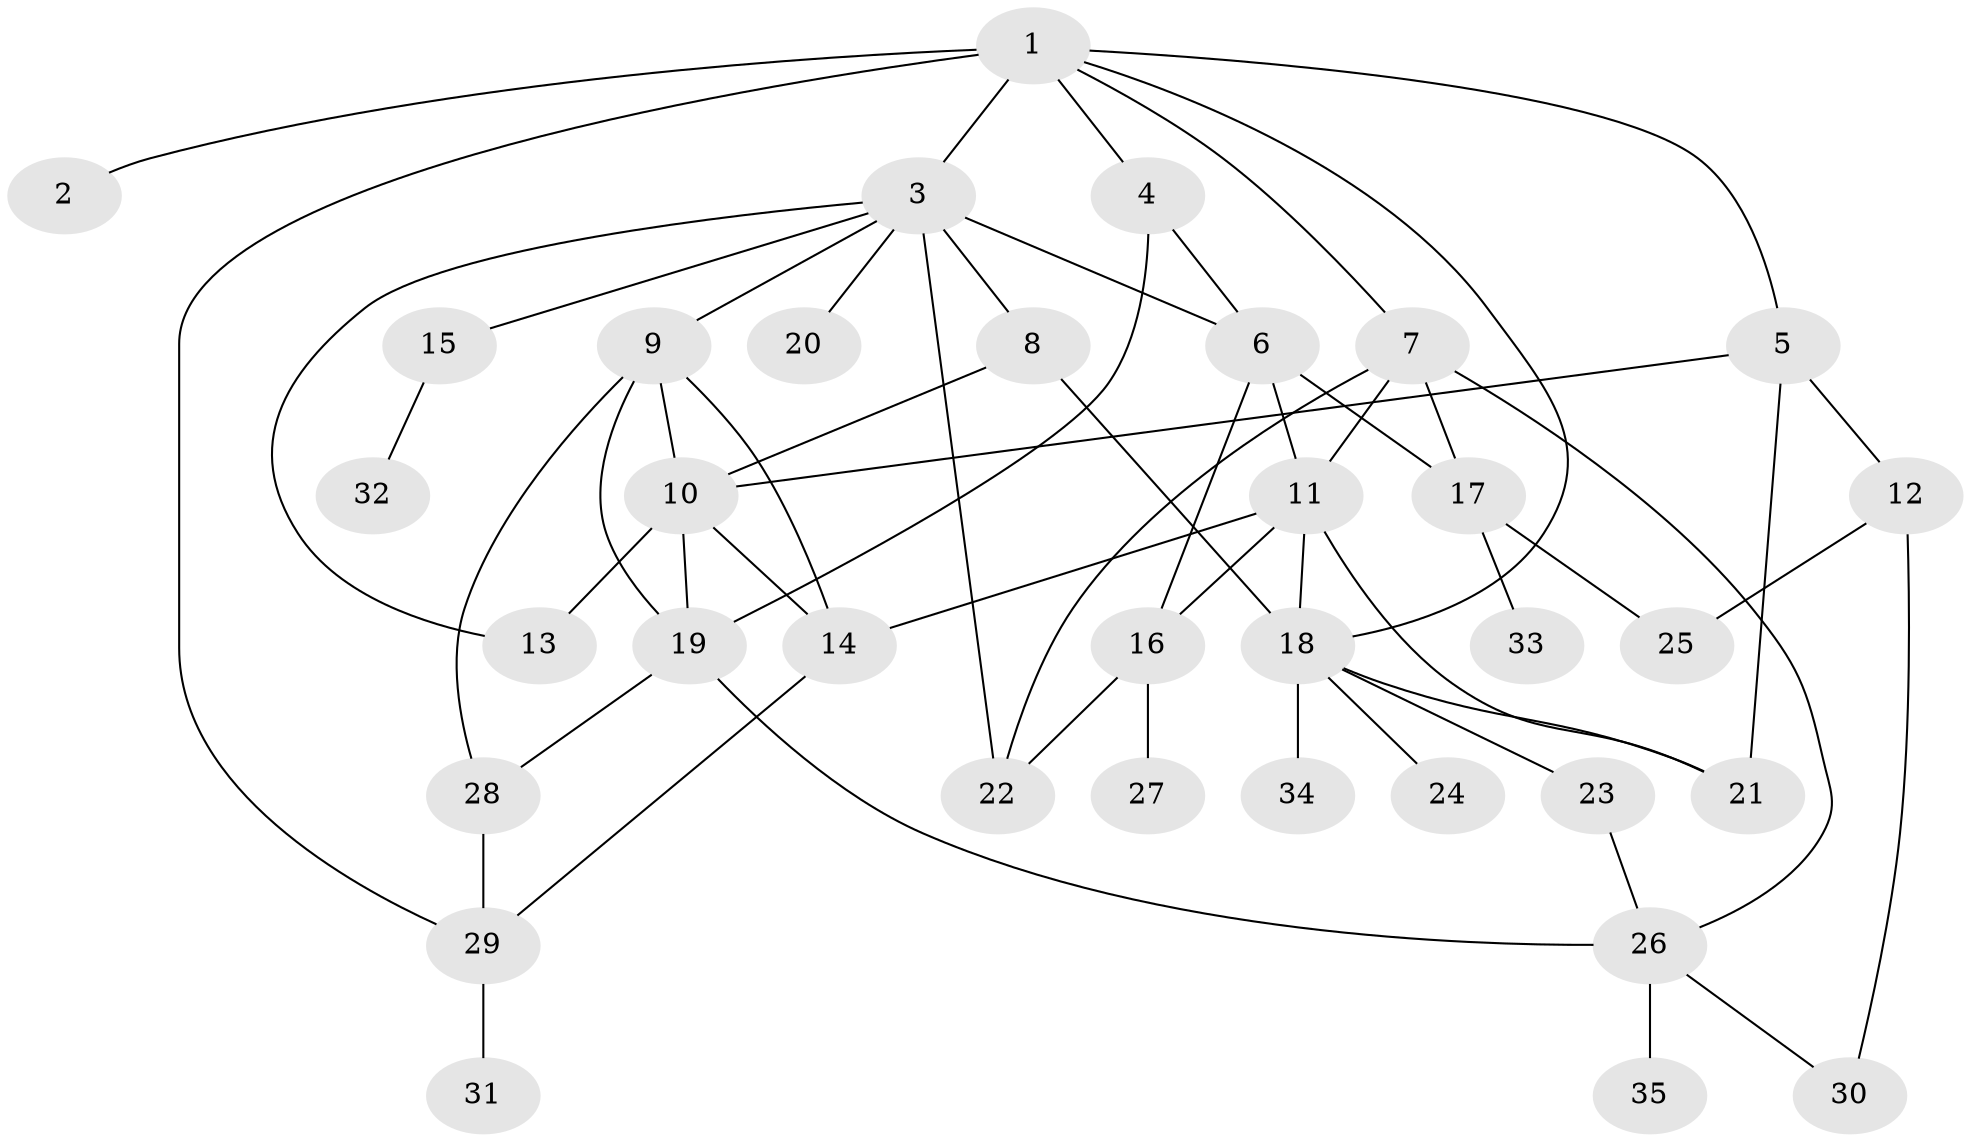 // original degree distribution, {8: 0.02857142857142857, 2: 0.3, 9: 0.014285714285714285, 4: 0.15714285714285714, 5: 0.02857142857142857, 6: 0.02857142857142857, 3: 0.17142857142857143, 1: 0.2571428571428571, 7: 0.014285714285714285}
// Generated by graph-tools (version 1.1) at 2025/34/03/09/25 02:34:23]
// undirected, 35 vertices, 58 edges
graph export_dot {
graph [start="1"]
  node [color=gray90,style=filled];
  1;
  2;
  3;
  4;
  5;
  6;
  7;
  8;
  9;
  10;
  11;
  12;
  13;
  14;
  15;
  16;
  17;
  18;
  19;
  20;
  21;
  22;
  23;
  24;
  25;
  26;
  27;
  28;
  29;
  30;
  31;
  32;
  33;
  34;
  35;
  1 -- 2 [weight=1.0];
  1 -- 3 [weight=2.0];
  1 -- 4 [weight=1.0];
  1 -- 5 [weight=1.0];
  1 -- 7 [weight=1.0];
  1 -- 18 [weight=1.0];
  1 -- 29 [weight=1.0];
  3 -- 6 [weight=1.0];
  3 -- 8 [weight=1.0];
  3 -- 9 [weight=1.0];
  3 -- 13 [weight=1.0];
  3 -- 15 [weight=1.0];
  3 -- 20 [weight=1.0];
  3 -- 22 [weight=1.0];
  4 -- 6 [weight=1.0];
  4 -- 19 [weight=1.0];
  5 -- 10 [weight=2.0];
  5 -- 12 [weight=1.0];
  5 -- 21 [weight=1.0];
  6 -- 11 [weight=1.0];
  6 -- 16 [weight=1.0];
  6 -- 17 [weight=1.0];
  7 -- 11 [weight=1.0];
  7 -- 17 [weight=1.0];
  7 -- 22 [weight=1.0];
  7 -- 26 [weight=1.0];
  8 -- 10 [weight=1.0];
  8 -- 18 [weight=2.0];
  9 -- 10 [weight=1.0];
  9 -- 14 [weight=2.0];
  9 -- 19 [weight=1.0];
  9 -- 28 [weight=1.0];
  10 -- 13 [weight=1.0];
  10 -- 14 [weight=1.0];
  10 -- 19 [weight=1.0];
  11 -- 14 [weight=4.0];
  11 -- 16 [weight=1.0];
  11 -- 18 [weight=1.0];
  11 -- 21 [weight=1.0];
  12 -- 25 [weight=1.0];
  12 -- 30 [weight=1.0];
  14 -- 29 [weight=1.0];
  15 -- 32 [weight=1.0];
  16 -- 22 [weight=1.0];
  16 -- 27 [weight=1.0];
  17 -- 25 [weight=1.0];
  17 -- 33 [weight=1.0];
  18 -- 21 [weight=1.0];
  18 -- 23 [weight=1.0];
  18 -- 24 [weight=1.0];
  18 -- 34 [weight=1.0];
  19 -- 26 [weight=1.0];
  19 -- 28 [weight=1.0];
  23 -- 26 [weight=1.0];
  26 -- 30 [weight=1.0];
  26 -- 35 [weight=1.0];
  28 -- 29 [weight=1.0];
  29 -- 31 [weight=1.0];
}
